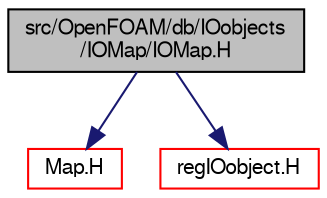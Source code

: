 digraph "src/OpenFOAM/db/IOobjects/IOMap/IOMap.H"
{
  bgcolor="transparent";
  edge [fontname="FreeSans",fontsize="10",labelfontname="FreeSans",labelfontsize="10"];
  node [fontname="FreeSans",fontsize="10",shape=record];
  Node0 [label="src/OpenFOAM/db/IOobjects\l/IOMap/IOMap.H",height=0.2,width=0.4,color="black", fillcolor="grey75", style="filled", fontcolor="black"];
  Node0 -> Node1 [color="midnightblue",fontsize="10",style="solid",fontname="FreeSans"];
  Node1 [label="Map.H",height=0.2,width=0.4,color="red",URL="$a08489.html"];
  Node0 -> Node47 [color="midnightblue",fontsize="10",style="solid",fontname="FreeSans"];
  Node47 [label="regIOobject.H",height=0.2,width=0.4,color="red",URL="$a09251.html"];
}
